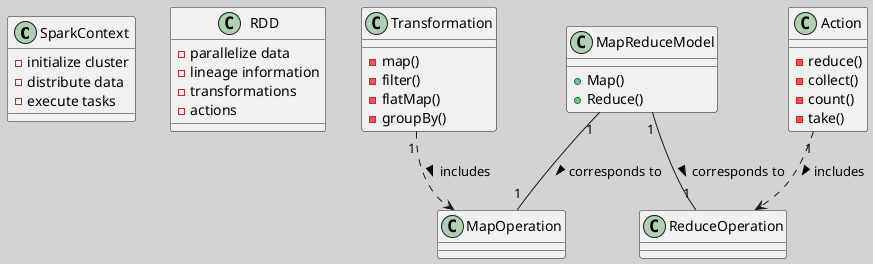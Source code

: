 @startuml
skinparam backgroundColor #D3D3D3

class SparkContext {
  - initialize cluster
  - distribute data
  - execute tasks
}

class RDD {
  - parallelize data
  - lineage information
  - transformations
  - actions
}

class Transformation {
  - map()
  - filter()
  - flatMap()
  - groupBy()
}

class Action {
  - reduce()
  - collect()
  - count()
  - take()
}

class MapReduceModel {
  + Map()
  + Reduce()
}

class MapOperation {
}

class ReduceOperation {
}

MapReduceModel "1" -- "1" MapOperation : corresponds to >
MapReduceModel "1" -- "1" ReduceOperation : corresponds to >
Transformation "1" ..> MapOperation : includes >
Action "1" ..> ReduceOperation : includes >

@enduml

